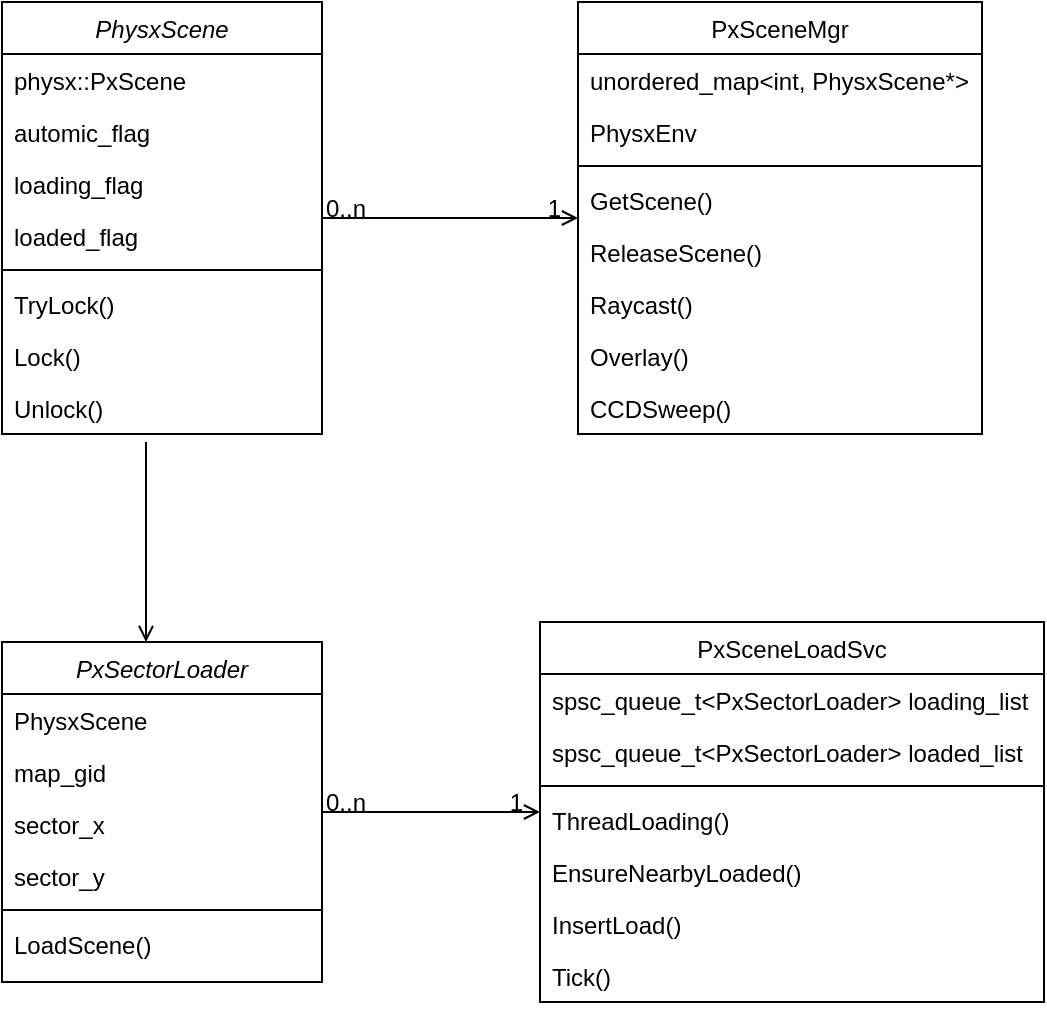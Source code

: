 <mxfile version="20.0.3" type="github">
  <diagram id="C5RBs43oDa-KdzZeNtuy" name="Page-1">
    <mxGraphModel dx="1550" dy="811" grid="1" gridSize="10" guides="1" tooltips="1" connect="1" arrows="1" fold="1" page="1" pageScale="1" pageWidth="827" pageHeight="1169" math="0" shadow="0">
      <root>
        <mxCell id="WIyWlLk6GJQsqaUBKTNV-0" />
        <mxCell id="WIyWlLk6GJQsqaUBKTNV-1" parent="WIyWlLk6GJQsqaUBKTNV-0" />
        <mxCell id="zkfFHV4jXpPFQw0GAbJ--0" value="PhysxScene" style="swimlane;fontStyle=2;align=center;verticalAlign=top;childLayout=stackLayout;horizontal=1;startSize=26;horizontalStack=0;resizeParent=1;resizeLast=0;collapsible=1;marginBottom=0;rounded=0;shadow=0;strokeWidth=1;" parent="WIyWlLk6GJQsqaUBKTNV-1" vertex="1">
          <mxGeometry x="220" y="120" width="160" height="216" as="geometry">
            <mxRectangle x="230" y="140" width="160" height="26" as="alternateBounds" />
          </mxGeometry>
        </mxCell>
        <mxCell id="zkfFHV4jXpPFQw0GAbJ--1" value="physx::PxScene" style="text;align=left;verticalAlign=top;spacingLeft=4;spacingRight=4;overflow=hidden;rotatable=0;points=[[0,0.5],[1,0.5]];portConstraint=eastwest;" parent="zkfFHV4jXpPFQw0GAbJ--0" vertex="1">
          <mxGeometry y="26" width="160" height="26" as="geometry" />
        </mxCell>
        <mxCell id="zkfFHV4jXpPFQw0GAbJ--2" value="automic_flag" style="text;align=left;verticalAlign=top;spacingLeft=4;spacingRight=4;overflow=hidden;rotatable=0;points=[[0,0.5],[1,0.5]];portConstraint=eastwest;rounded=0;shadow=0;html=0;" parent="zkfFHV4jXpPFQw0GAbJ--0" vertex="1">
          <mxGeometry y="52" width="160" height="26" as="geometry" />
        </mxCell>
        <mxCell id="zkfFHV4jXpPFQw0GAbJ--3" value="loading_flag" style="text;align=left;verticalAlign=top;spacingLeft=4;spacingRight=4;overflow=hidden;rotatable=0;points=[[0,0.5],[1,0.5]];portConstraint=eastwest;rounded=0;shadow=0;html=0;" parent="zkfFHV4jXpPFQw0GAbJ--0" vertex="1">
          <mxGeometry y="78" width="160" height="26" as="geometry" />
        </mxCell>
        <mxCell id="zkfFHV4jXpPFQw0GAbJ--5" value="loaded_flag" style="text;align=left;verticalAlign=top;spacingLeft=4;spacingRight=4;overflow=hidden;rotatable=0;points=[[0,0.5],[1,0.5]];portConstraint=eastwest;" parent="zkfFHV4jXpPFQw0GAbJ--0" vertex="1">
          <mxGeometry y="104" width="160" height="26" as="geometry" />
        </mxCell>
        <mxCell id="zkfFHV4jXpPFQw0GAbJ--4" value="" style="line;html=1;strokeWidth=1;align=left;verticalAlign=middle;spacingTop=-1;spacingLeft=3;spacingRight=3;rotatable=0;labelPosition=right;points=[];portConstraint=eastwest;" parent="zkfFHV4jXpPFQw0GAbJ--0" vertex="1">
          <mxGeometry y="130" width="160" height="8" as="geometry" />
        </mxCell>
        <mxCell id="0y1wC5Gm9Xfuj6gjEVZV-0" value="TryLock()" style="text;align=left;verticalAlign=top;spacingLeft=4;spacingRight=4;overflow=hidden;rotatable=0;points=[[0,0.5],[1,0.5]];portConstraint=eastwest;" vertex="1" parent="zkfFHV4jXpPFQw0GAbJ--0">
          <mxGeometry y="138" width="160" height="26" as="geometry" />
        </mxCell>
        <mxCell id="0y1wC5Gm9Xfuj6gjEVZV-1" value="Lock()" style="text;align=left;verticalAlign=top;spacingLeft=4;spacingRight=4;overflow=hidden;rotatable=0;points=[[0,0.5],[1,0.5]];portConstraint=eastwest;" vertex="1" parent="zkfFHV4jXpPFQw0GAbJ--0">
          <mxGeometry y="164" width="160" height="26" as="geometry" />
        </mxCell>
        <mxCell id="0y1wC5Gm9Xfuj6gjEVZV-2" value="Unlock()" style="text;align=left;verticalAlign=top;spacingLeft=4;spacingRight=4;overflow=hidden;rotatable=0;points=[[0,0.5],[1,0.5]];portConstraint=eastwest;" vertex="1" parent="zkfFHV4jXpPFQw0GAbJ--0">
          <mxGeometry y="190" width="160" height="26" as="geometry" />
        </mxCell>
        <mxCell id="zkfFHV4jXpPFQw0GAbJ--17" value="PxSceneMgr" style="swimlane;fontStyle=0;align=center;verticalAlign=top;childLayout=stackLayout;horizontal=1;startSize=26;horizontalStack=0;resizeParent=1;resizeLast=0;collapsible=1;marginBottom=0;rounded=0;shadow=0;strokeWidth=1;" parent="WIyWlLk6GJQsqaUBKTNV-1" vertex="1">
          <mxGeometry x="508" y="120" width="202" height="216" as="geometry">
            <mxRectangle x="550" y="140" width="160" height="26" as="alternateBounds" />
          </mxGeometry>
        </mxCell>
        <mxCell id="zkfFHV4jXpPFQw0GAbJ--20" value="unordered_map&lt;int, PhysxScene*&gt;" style="text;align=left;verticalAlign=top;spacingLeft=4;spacingRight=4;overflow=hidden;rotatable=0;points=[[0,0.5],[1,0.5]];portConstraint=eastwest;rounded=0;shadow=0;html=0;" parent="zkfFHV4jXpPFQw0GAbJ--17" vertex="1">
          <mxGeometry y="26" width="202" height="26" as="geometry" />
        </mxCell>
        <mxCell id="zkfFHV4jXpPFQw0GAbJ--21" value="PhysxEnv" style="text;align=left;verticalAlign=top;spacingLeft=4;spacingRight=4;overflow=hidden;rotatable=0;points=[[0,0.5],[1,0.5]];portConstraint=eastwest;rounded=0;shadow=0;html=0;" parent="zkfFHV4jXpPFQw0GAbJ--17" vertex="1">
          <mxGeometry y="52" width="202" height="26" as="geometry" />
        </mxCell>
        <mxCell id="zkfFHV4jXpPFQw0GAbJ--23" value="" style="line;html=1;strokeWidth=1;align=left;verticalAlign=middle;spacingTop=-1;spacingLeft=3;spacingRight=3;rotatable=0;labelPosition=right;points=[];portConstraint=eastwest;" parent="zkfFHV4jXpPFQw0GAbJ--17" vertex="1">
          <mxGeometry y="78" width="202" height="8" as="geometry" />
        </mxCell>
        <mxCell id="zkfFHV4jXpPFQw0GAbJ--24" value="GetScene()" style="text;align=left;verticalAlign=top;spacingLeft=4;spacingRight=4;overflow=hidden;rotatable=0;points=[[0,0.5],[1,0.5]];portConstraint=eastwest;" parent="zkfFHV4jXpPFQw0GAbJ--17" vertex="1">
          <mxGeometry y="86" width="202" height="26" as="geometry" />
        </mxCell>
        <mxCell id="zkfFHV4jXpPFQw0GAbJ--25" value="ReleaseScene()" style="text;align=left;verticalAlign=top;spacingLeft=4;spacingRight=4;overflow=hidden;rotatable=0;points=[[0,0.5],[1,0.5]];portConstraint=eastwest;" parent="zkfFHV4jXpPFQw0GAbJ--17" vertex="1">
          <mxGeometry y="112" width="202" height="26" as="geometry" />
        </mxCell>
        <mxCell id="0y1wC5Gm9Xfuj6gjEVZV-3" value="Raycast()" style="text;align=left;verticalAlign=top;spacingLeft=4;spacingRight=4;overflow=hidden;rotatable=0;points=[[0,0.5],[1,0.5]];portConstraint=eastwest;" vertex="1" parent="zkfFHV4jXpPFQw0GAbJ--17">
          <mxGeometry y="138" width="202" height="26" as="geometry" />
        </mxCell>
        <mxCell id="0y1wC5Gm9Xfuj6gjEVZV-4" value="Overlay()" style="text;align=left;verticalAlign=top;spacingLeft=4;spacingRight=4;overflow=hidden;rotatable=0;points=[[0,0.5],[1,0.5]];portConstraint=eastwest;" vertex="1" parent="zkfFHV4jXpPFQw0GAbJ--17">
          <mxGeometry y="164" width="202" height="26" as="geometry" />
        </mxCell>
        <mxCell id="0y1wC5Gm9Xfuj6gjEVZV-5" value="CCDSweep()" style="text;align=left;verticalAlign=top;spacingLeft=4;spacingRight=4;overflow=hidden;rotatable=0;points=[[0,0.5],[1,0.5]];portConstraint=eastwest;" vertex="1" parent="zkfFHV4jXpPFQw0GAbJ--17">
          <mxGeometry y="190" width="202" height="26" as="geometry" />
        </mxCell>
        <mxCell id="zkfFHV4jXpPFQw0GAbJ--26" value="" style="endArrow=open;shadow=0;strokeWidth=1;rounded=0;endFill=1;edgeStyle=elbowEdgeStyle;elbow=vertical;" parent="WIyWlLk6GJQsqaUBKTNV-1" source="zkfFHV4jXpPFQw0GAbJ--0" target="zkfFHV4jXpPFQw0GAbJ--17" edge="1">
          <mxGeometry x="0.5" y="41" relative="1" as="geometry">
            <mxPoint x="380" y="192" as="sourcePoint" />
            <mxPoint x="540" y="192" as="targetPoint" />
            <mxPoint x="-40" y="32" as="offset" />
          </mxGeometry>
        </mxCell>
        <mxCell id="zkfFHV4jXpPFQw0GAbJ--27" value="0..n" style="resizable=0;align=left;verticalAlign=bottom;labelBackgroundColor=none;fontSize=12;" parent="zkfFHV4jXpPFQw0GAbJ--26" connectable="0" vertex="1">
          <mxGeometry x="-1" relative="1" as="geometry">
            <mxPoint y="4" as="offset" />
          </mxGeometry>
        </mxCell>
        <mxCell id="zkfFHV4jXpPFQw0GAbJ--28" value="1" style="resizable=0;align=right;verticalAlign=bottom;labelBackgroundColor=none;fontSize=12;" parent="zkfFHV4jXpPFQw0GAbJ--26" connectable="0" vertex="1">
          <mxGeometry x="1" relative="1" as="geometry">
            <mxPoint x="-7" y="4" as="offset" />
          </mxGeometry>
        </mxCell>
        <mxCell id="0y1wC5Gm9Xfuj6gjEVZV-6" value="PxSectorLoader" style="swimlane;fontStyle=2;align=center;verticalAlign=top;childLayout=stackLayout;horizontal=1;startSize=26;horizontalStack=0;resizeParent=1;resizeLast=0;collapsible=1;marginBottom=0;rounded=0;shadow=0;strokeWidth=1;" vertex="1" parent="WIyWlLk6GJQsqaUBKTNV-1">
          <mxGeometry x="220" y="440" width="160" height="170" as="geometry">
            <mxRectangle x="230" y="140" width="160" height="26" as="alternateBounds" />
          </mxGeometry>
        </mxCell>
        <mxCell id="0y1wC5Gm9Xfuj6gjEVZV-7" value="PhysxScene" style="text;align=left;verticalAlign=top;spacingLeft=4;spacingRight=4;overflow=hidden;rotatable=0;points=[[0,0.5],[1,0.5]];portConstraint=eastwest;" vertex="1" parent="0y1wC5Gm9Xfuj6gjEVZV-6">
          <mxGeometry y="26" width="160" height="26" as="geometry" />
        </mxCell>
        <mxCell id="0y1wC5Gm9Xfuj6gjEVZV-8" value="map_gid" style="text;align=left;verticalAlign=top;spacingLeft=4;spacingRight=4;overflow=hidden;rotatable=0;points=[[0,0.5],[1,0.5]];portConstraint=eastwest;rounded=0;shadow=0;html=0;" vertex="1" parent="0y1wC5Gm9Xfuj6gjEVZV-6">
          <mxGeometry y="52" width="160" height="26" as="geometry" />
        </mxCell>
        <mxCell id="0y1wC5Gm9Xfuj6gjEVZV-9" value="sector_x" style="text;align=left;verticalAlign=top;spacingLeft=4;spacingRight=4;overflow=hidden;rotatable=0;points=[[0,0.5],[1,0.5]];portConstraint=eastwest;rounded=0;shadow=0;html=0;" vertex="1" parent="0y1wC5Gm9Xfuj6gjEVZV-6">
          <mxGeometry y="78" width="160" height="26" as="geometry" />
        </mxCell>
        <mxCell id="0y1wC5Gm9Xfuj6gjEVZV-10" value="sector_y" style="text;align=left;verticalAlign=top;spacingLeft=4;spacingRight=4;overflow=hidden;rotatable=0;points=[[0,0.5],[1,0.5]];portConstraint=eastwest;" vertex="1" parent="0y1wC5Gm9Xfuj6gjEVZV-6">
          <mxGeometry y="104" width="160" height="26" as="geometry" />
        </mxCell>
        <mxCell id="0y1wC5Gm9Xfuj6gjEVZV-11" value="" style="line;html=1;strokeWidth=1;align=left;verticalAlign=middle;spacingTop=-1;spacingLeft=3;spacingRight=3;rotatable=0;labelPosition=right;points=[];portConstraint=eastwest;" vertex="1" parent="0y1wC5Gm9Xfuj6gjEVZV-6">
          <mxGeometry y="130" width="160" height="8" as="geometry" />
        </mxCell>
        <mxCell id="0y1wC5Gm9Xfuj6gjEVZV-12" value="LoadScene()" style="text;align=left;verticalAlign=top;spacingLeft=4;spacingRight=4;overflow=hidden;rotatable=0;points=[[0,0.5],[1,0.5]];portConstraint=eastwest;" vertex="1" parent="0y1wC5Gm9Xfuj6gjEVZV-6">
          <mxGeometry y="138" width="160" height="22" as="geometry" />
        </mxCell>
        <mxCell id="0y1wC5Gm9Xfuj6gjEVZV-15" value="PxSceneLoadSvc" style="swimlane;fontStyle=0;align=center;verticalAlign=top;childLayout=stackLayout;horizontal=1;startSize=26;horizontalStack=0;resizeParent=1;resizeLast=0;collapsible=1;marginBottom=0;rounded=0;shadow=0;strokeWidth=1;" vertex="1" parent="WIyWlLk6GJQsqaUBKTNV-1">
          <mxGeometry x="489" y="430" width="252" height="190" as="geometry">
            <mxRectangle x="550" y="140" width="160" height="26" as="alternateBounds" />
          </mxGeometry>
        </mxCell>
        <mxCell id="0y1wC5Gm9Xfuj6gjEVZV-16" value="spsc_queue_t&lt;PxSectorLoader&gt; loading_list" style="text;align=left;verticalAlign=top;spacingLeft=4;spacingRight=4;overflow=hidden;rotatable=0;points=[[0,0.5],[1,0.5]];portConstraint=eastwest;rounded=0;shadow=0;html=0;" vertex="1" parent="0y1wC5Gm9Xfuj6gjEVZV-15">
          <mxGeometry y="26" width="252" height="26" as="geometry" />
        </mxCell>
        <mxCell id="0y1wC5Gm9Xfuj6gjEVZV-17" value="spsc_queue_t&lt;PxSectorLoader&gt; loaded_list" style="text;align=left;verticalAlign=top;spacingLeft=4;spacingRight=4;overflow=hidden;rotatable=0;points=[[0,0.5],[1,0.5]];portConstraint=eastwest;rounded=0;shadow=0;html=0;" vertex="1" parent="0y1wC5Gm9Xfuj6gjEVZV-15">
          <mxGeometry y="52" width="252" height="26" as="geometry" />
        </mxCell>
        <mxCell id="0y1wC5Gm9Xfuj6gjEVZV-18" value="" style="line;html=1;strokeWidth=1;align=left;verticalAlign=middle;spacingTop=-1;spacingLeft=3;spacingRight=3;rotatable=0;labelPosition=right;points=[];portConstraint=eastwest;" vertex="1" parent="0y1wC5Gm9Xfuj6gjEVZV-15">
          <mxGeometry y="78" width="252" height="8" as="geometry" />
        </mxCell>
        <mxCell id="0y1wC5Gm9Xfuj6gjEVZV-19" value="ThreadLoading()" style="text;align=left;verticalAlign=top;spacingLeft=4;spacingRight=4;overflow=hidden;rotatable=0;points=[[0,0.5],[1,0.5]];portConstraint=eastwest;" vertex="1" parent="0y1wC5Gm9Xfuj6gjEVZV-15">
          <mxGeometry y="86" width="252" height="26" as="geometry" />
        </mxCell>
        <mxCell id="0y1wC5Gm9Xfuj6gjEVZV-20" value="EnsureNearbyLoaded()" style="text;align=left;verticalAlign=top;spacingLeft=4;spacingRight=4;overflow=hidden;rotatable=0;points=[[0,0.5],[1,0.5]];portConstraint=eastwest;" vertex="1" parent="0y1wC5Gm9Xfuj6gjEVZV-15">
          <mxGeometry y="112" width="252" height="26" as="geometry" />
        </mxCell>
        <mxCell id="0y1wC5Gm9Xfuj6gjEVZV-21" value="InsertLoad()" style="text;align=left;verticalAlign=top;spacingLeft=4;spacingRight=4;overflow=hidden;rotatable=0;points=[[0,0.5],[1,0.5]];portConstraint=eastwest;" vertex="1" parent="0y1wC5Gm9Xfuj6gjEVZV-15">
          <mxGeometry y="138" width="252" height="26" as="geometry" />
        </mxCell>
        <mxCell id="0y1wC5Gm9Xfuj6gjEVZV-23" value="Tick()" style="text;align=left;verticalAlign=top;spacingLeft=4;spacingRight=4;overflow=hidden;rotatable=0;points=[[0,0.5],[1,0.5]];portConstraint=eastwest;" vertex="1" parent="0y1wC5Gm9Xfuj6gjEVZV-15">
          <mxGeometry y="164" width="252" height="26" as="geometry" />
        </mxCell>
        <mxCell id="0y1wC5Gm9Xfuj6gjEVZV-24" value="" style="endArrow=open;shadow=0;strokeWidth=1;rounded=0;endFill=1;edgeStyle=elbowEdgeStyle;elbow=vertical;" edge="1" parent="WIyWlLk6GJQsqaUBKTNV-1" source="0y1wC5Gm9Xfuj6gjEVZV-6" target="0y1wC5Gm9Xfuj6gjEVZV-15">
          <mxGeometry x="0.5" y="41" relative="1" as="geometry">
            <mxPoint x="380" y="512" as="sourcePoint" />
            <mxPoint x="540" y="512" as="targetPoint" />
            <mxPoint x="-40" y="32" as="offset" />
          </mxGeometry>
        </mxCell>
        <mxCell id="0y1wC5Gm9Xfuj6gjEVZV-25" value="0..n" style="resizable=0;align=left;verticalAlign=bottom;labelBackgroundColor=none;fontSize=12;" connectable="0" vertex="1" parent="0y1wC5Gm9Xfuj6gjEVZV-24">
          <mxGeometry x="-1" relative="1" as="geometry">
            <mxPoint y="4" as="offset" />
          </mxGeometry>
        </mxCell>
        <mxCell id="0y1wC5Gm9Xfuj6gjEVZV-26" value="1" style="resizable=0;align=right;verticalAlign=bottom;labelBackgroundColor=none;fontSize=12;" connectable="0" vertex="1" parent="0y1wC5Gm9Xfuj6gjEVZV-24">
          <mxGeometry x="1" relative="1" as="geometry">
            <mxPoint x="-7" y="4" as="offset" />
          </mxGeometry>
        </mxCell>
        <mxCell id="0y1wC5Gm9Xfuj6gjEVZV-29" value="" style="endArrow=open;shadow=0;strokeWidth=1;rounded=0;endFill=1;edgeStyle=elbowEdgeStyle;elbow=vertical;entryX=0.45;entryY=0;entryDx=0;entryDy=0;entryPerimeter=0;" edge="1" parent="WIyWlLk6GJQsqaUBKTNV-1" target="0y1wC5Gm9Xfuj6gjEVZV-6">
          <mxGeometry x="0.5" y="41" relative="1" as="geometry">
            <mxPoint x="292" y="340" as="sourcePoint" />
            <mxPoint x="298" y="430" as="targetPoint" />
            <mxPoint x="-40" y="32" as="offset" />
            <Array as="points">
              <mxPoint x="438" y="360" />
            </Array>
          </mxGeometry>
        </mxCell>
      </root>
    </mxGraphModel>
  </diagram>
</mxfile>
